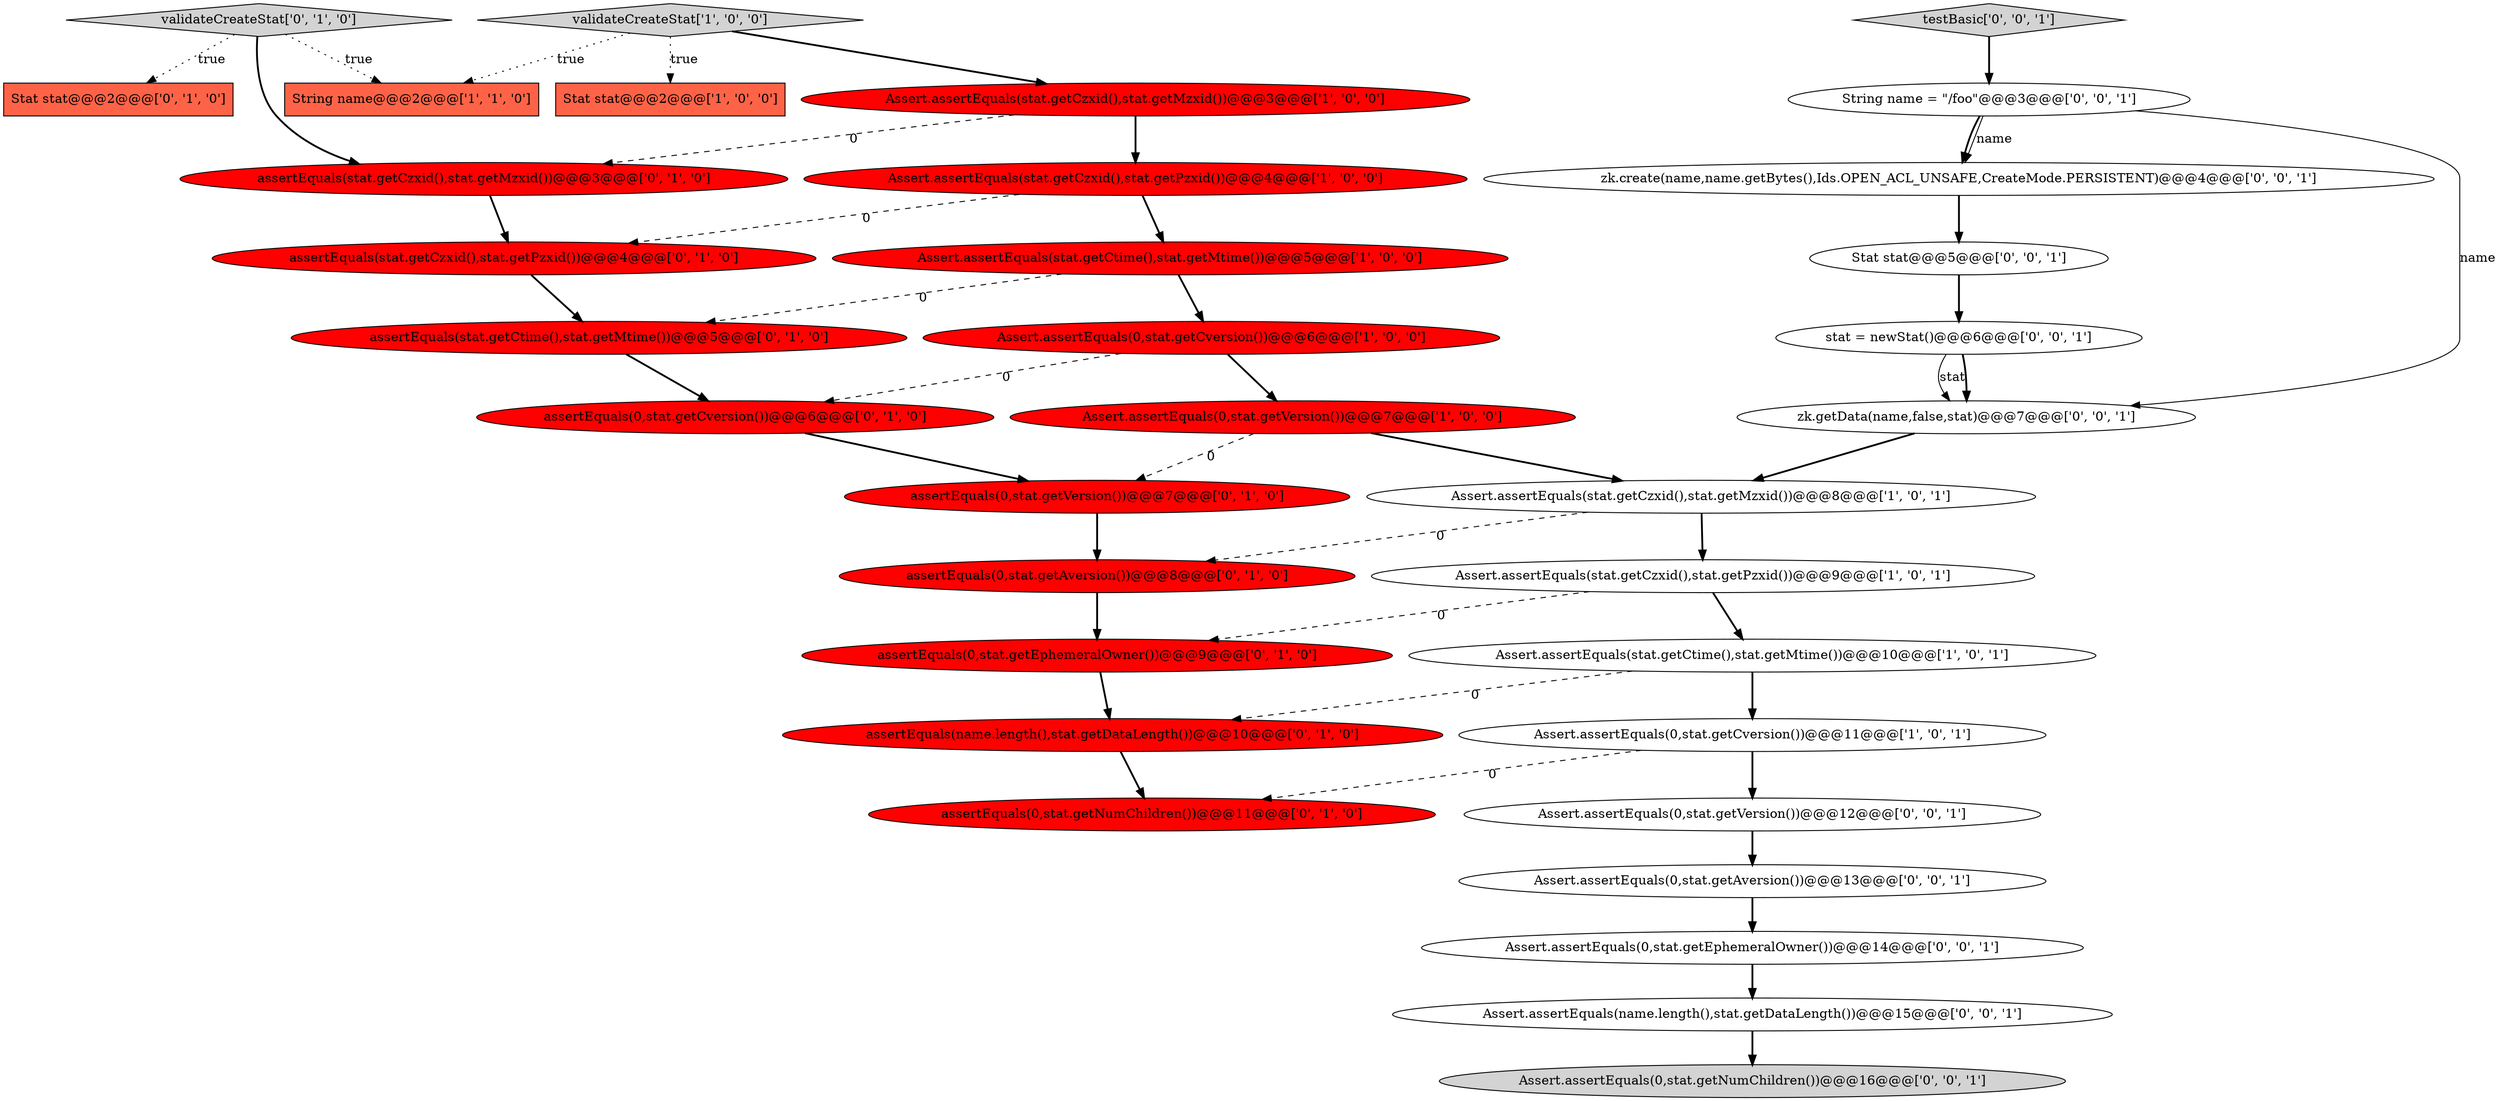 digraph {
14 [style = filled, label = "assertEquals(0,stat.getCversion())@@@6@@@['0', '1', '0']", fillcolor = red, shape = ellipse image = "AAA1AAABBB2BBB"];
8 [style = filled, label = "String name@@@2@@@['1', '1', '0']", fillcolor = tomato, shape = box image = "AAA0AAABBB1BBB"];
12 [style = filled, label = "assertEquals(name.length(),stat.getDataLength())@@@10@@@['0', '1', '0']", fillcolor = red, shape = ellipse image = "AAA1AAABBB2BBB"];
10 [style = filled, label = "Assert.assertEquals(stat.getCtime(),stat.getMtime())@@@5@@@['1', '0', '0']", fillcolor = red, shape = ellipse image = "AAA1AAABBB1BBB"];
24 [style = filled, label = "zk.create(name,name.getBytes(),Ids.OPEN_ACL_UNSAFE,CreateMode.PERSISTENT)@@@4@@@['0', '0', '1']", fillcolor = white, shape = ellipse image = "AAA0AAABBB3BBB"];
16 [style = filled, label = "assertEquals(0,stat.getEphemeralOwner())@@@9@@@['0', '1', '0']", fillcolor = red, shape = ellipse image = "AAA1AAABBB2BBB"];
25 [style = filled, label = "Assert.assertEquals(0,stat.getNumChildren())@@@16@@@['0', '0', '1']", fillcolor = lightgray, shape = ellipse image = "AAA0AAABBB3BBB"];
3 [style = filled, label = "Assert.assertEquals(stat.getCzxid(),stat.getMzxid())@@@8@@@['1', '0', '1']", fillcolor = white, shape = ellipse image = "AAA0AAABBB1BBB"];
5 [style = filled, label = "validateCreateStat['1', '0', '0']", fillcolor = lightgray, shape = diamond image = "AAA0AAABBB1BBB"];
21 [style = filled, label = "assertEquals(0,stat.getNumChildren())@@@11@@@['0', '1', '0']", fillcolor = red, shape = ellipse image = "AAA1AAABBB2BBB"];
7 [style = filled, label = "Assert.assertEquals(stat.getCtime(),stat.getMtime())@@@10@@@['1', '0', '1']", fillcolor = white, shape = ellipse image = "AAA0AAABBB1BBB"];
18 [style = filled, label = "assertEquals(stat.getCzxid(),stat.getMzxid())@@@3@@@['0', '1', '0']", fillcolor = red, shape = ellipse image = "AAA1AAABBB2BBB"];
26 [style = filled, label = "String name = \"/foo\"@@@3@@@['0', '0', '1']", fillcolor = white, shape = ellipse image = "AAA0AAABBB3BBB"];
6 [style = filled, label = "Assert.assertEquals(stat.getCzxid(),stat.getPzxid())@@@4@@@['1', '0', '0']", fillcolor = red, shape = ellipse image = "AAA1AAABBB1BBB"];
29 [style = filled, label = "testBasic['0', '0', '1']", fillcolor = lightgray, shape = diamond image = "AAA0AAABBB3BBB"];
28 [style = filled, label = "Assert.assertEquals(name.length(),stat.getDataLength())@@@15@@@['0', '0', '1']", fillcolor = white, shape = ellipse image = "AAA0AAABBB3BBB"];
15 [style = filled, label = "assertEquals(0,stat.getVersion())@@@7@@@['0', '1', '0']", fillcolor = red, shape = ellipse image = "AAA1AAABBB2BBB"];
20 [style = filled, label = "assertEquals(0,stat.getAversion())@@@8@@@['0', '1', '0']", fillcolor = red, shape = ellipse image = "AAA1AAABBB2BBB"];
2 [style = filled, label = "Assert.assertEquals(0,stat.getCversion())@@@11@@@['1', '0', '1']", fillcolor = white, shape = ellipse image = "AAA0AAABBB1BBB"];
32 [style = filled, label = "Assert.assertEquals(0,stat.getEphemeralOwner())@@@14@@@['0', '0', '1']", fillcolor = white, shape = ellipse image = "AAA0AAABBB3BBB"];
23 [style = filled, label = "Assert.assertEquals(0,stat.getAversion())@@@13@@@['0', '0', '1']", fillcolor = white, shape = ellipse image = "AAA0AAABBB3BBB"];
31 [style = filled, label = "Stat stat@@@5@@@['0', '0', '1']", fillcolor = white, shape = ellipse image = "AAA0AAABBB3BBB"];
11 [style = filled, label = "Assert.assertEquals(0,stat.getCversion())@@@6@@@['1', '0', '0']", fillcolor = red, shape = ellipse image = "AAA1AAABBB1BBB"];
22 [style = filled, label = "assertEquals(stat.getCzxid(),stat.getPzxid())@@@4@@@['0', '1', '0']", fillcolor = red, shape = ellipse image = "AAA1AAABBB2BBB"];
4 [style = filled, label = "Assert.assertEquals(0,stat.getVersion())@@@7@@@['1', '0', '0']", fillcolor = red, shape = ellipse image = "AAA1AAABBB1BBB"];
27 [style = filled, label = "stat = newStat()@@@6@@@['0', '0', '1']", fillcolor = white, shape = ellipse image = "AAA0AAABBB3BBB"];
19 [style = filled, label = "assertEquals(stat.getCtime(),stat.getMtime())@@@5@@@['0', '1', '0']", fillcolor = red, shape = ellipse image = "AAA1AAABBB2BBB"];
13 [style = filled, label = "Stat stat@@@2@@@['0', '1', '0']", fillcolor = tomato, shape = box image = "AAA0AAABBB2BBB"];
0 [style = filled, label = "Assert.assertEquals(stat.getCzxid(),stat.getPzxid())@@@9@@@['1', '0', '1']", fillcolor = white, shape = ellipse image = "AAA0AAABBB1BBB"];
17 [style = filled, label = "validateCreateStat['0', '1', '0']", fillcolor = lightgray, shape = diamond image = "AAA0AAABBB2BBB"];
9 [style = filled, label = "Assert.assertEquals(stat.getCzxid(),stat.getMzxid())@@@3@@@['1', '0', '0']", fillcolor = red, shape = ellipse image = "AAA1AAABBB1BBB"];
30 [style = filled, label = "Assert.assertEquals(0,stat.getVersion())@@@12@@@['0', '0', '1']", fillcolor = white, shape = ellipse image = "AAA0AAABBB3BBB"];
33 [style = filled, label = "zk.getData(name,false,stat)@@@7@@@['0', '0', '1']", fillcolor = white, shape = ellipse image = "AAA0AAABBB3BBB"];
1 [style = filled, label = "Stat stat@@@2@@@['1', '0', '0']", fillcolor = tomato, shape = box image = "AAA0AAABBB1BBB"];
4->3 [style = bold, label=""];
33->3 [style = bold, label=""];
5->9 [style = bold, label=""];
22->19 [style = bold, label=""];
12->21 [style = bold, label=""];
10->19 [style = dashed, label="0"];
9->18 [style = dashed, label="0"];
5->1 [style = dotted, label="true"];
11->4 [style = bold, label=""];
30->23 [style = bold, label=""];
0->16 [style = dashed, label="0"];
23->32 [style = bold, label=""];
26->24 [style = bold, label=""];
6->22 [style = dashed, label="0"];
3->0 [style = bold, label=""];
27->33 [style = solid, label="stat"];
9->6 [style = bold, label=""];
0->7 [style = bold, label=""];
29->26 [style = bold, label=""];
26->24 [style = solid, label="name"];
17->8 [style = dotted, label="true"];
18->22 [style = bold, label=""];
26->33 [style = solid, label="name"];
19->14 [style = bold, label=""];
20->16 [style = bold, label=""];
31->27 [style = bold, label=""];
24->31 [style = bold, label=""];
2->21 [style = dashed, label="0"];
7->2 [style = bold, label=""];
15->20 [style = bold, label=""];
11->14 [style = dashed, label="0"];
6->10 [style = bold, label=""];
4->15 [style = dashed, label="0"];
3->20 [style = dashed, label="0"];
7->12 [style = dashed, label="0"];
28->25 [style = bold, label=""];
14->15 [style = bold, label=""];
27->33 [style = bold, label=""];
5->8 [style = dotted, label="true"];
2->30 [style = bold, label=""];
17->13 [style = dotted, label="true"];
32->28 [style = bold, label=""];
16->12 [style = bold, label=""];
17->18 [style = bold, label=""];
10->11 [style = bold, label=""];
}
